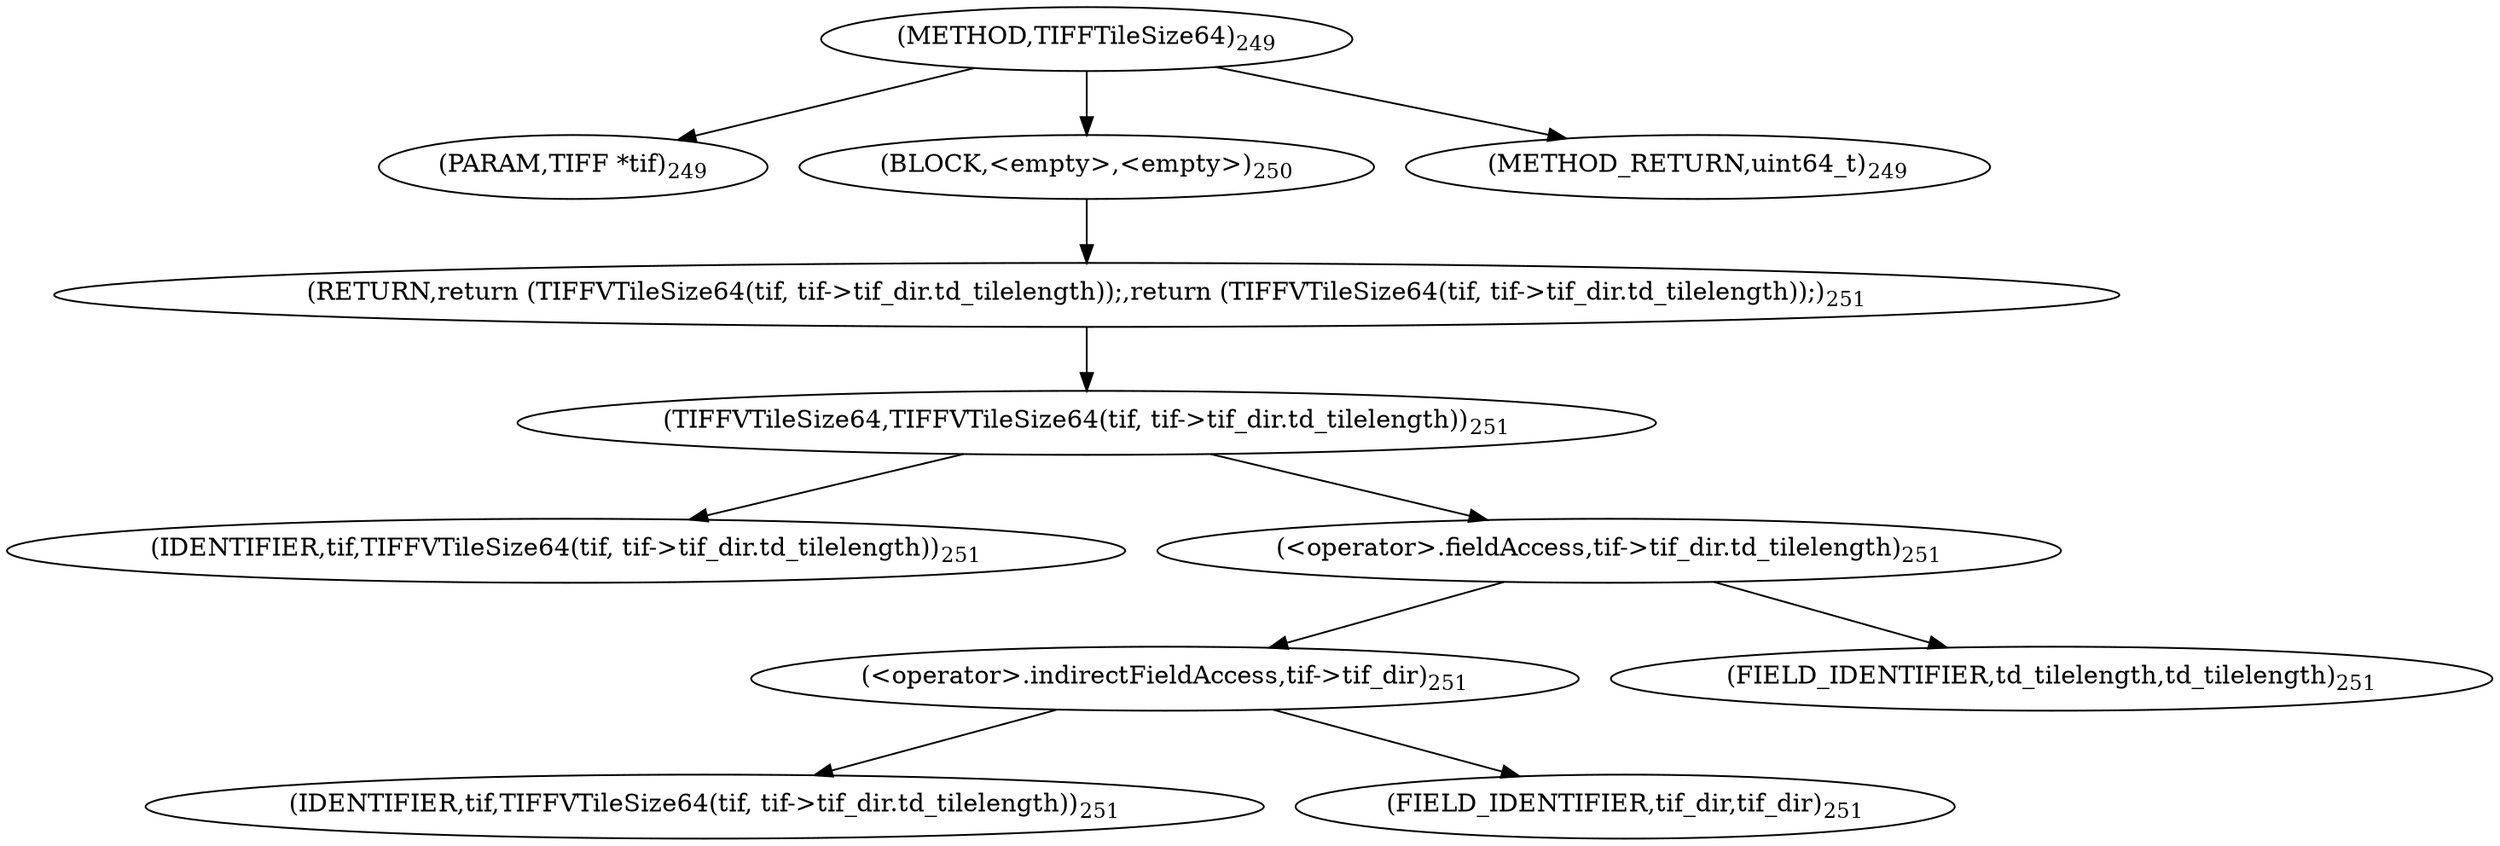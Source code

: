 digraph "TIFFTileSize64" {  
"29924" [label = <(METHOD,TIFFTileSize64)<SUB>249</SUB>> ]
"29925" [label = <(PARAM,TIFF *tif)<SUB>249</SUB>> ]
"29926" [label = <(BLOCK,&lt;empty&gt;,&lt;empty&gt;)<SUB>250</SUB>> ]
"29927" [label = <(RETURN,return (TIFFVTileSize64(tif, tif-&gt;tif_dir.td_tilelength));,return (TIFFVTileSize64(tif, tif-&gt;tif_dir.td_tilelength));)<SUB>251</SUB>> ]
"29928" [label = <(TIFFVTileSize64,TIFFVTileSize64(tif, tif-&gt;tif_dir.td_tilelength))<SUB>251</SUB>> ]
"29929" [label = <(IDENTIFIER,tif,TIFFVTileSize64(tif, tif-&gt;tif_dir.td_tilelength))<SUB>251</SUB>> ]
"29930" [label = <(&lt;operator&gt;.fieldAccess,tif-&gt;tif_dir.td_tilelength)<SUB>251</SUB>> ]
"29931" [label = <(&lt;operator&gt;.indirectFieldAccess,tif-&gt;tif_dir)<SUB>251</SUB>> ]
"29932" [label = <(IDENTIFIER,tif,TIFFVTileSize64(tif, tif-&gt;tif_dir.td_tilelength))<SUB>251</SUB>> ]
"29933" [label = <(FIELD_IDENTIFIER,tif_dir,tif_dir)<SUB>251</SUB>> ]
"29934" [label = <(FIELD_IDENTIFIER,td_tilelength,td_tilelength)<SUB>251</SUB>> ]
"29935" [label = <(METHOD_RETURN,uint64_t)<SUB>249</SUB>> ]
  "29924" -> "29925" 
  "29924" -> "29926" 
  "29924" -> "29935" 
  "29926" -> "29927" 
  "29927" -> "29928" 
  "29928" -> "29929" 
  "29928" -> "29930" 
  "29930" -> "29931" 
  "29930" -> "29934" 
  "29931" -> "29932" 
  "29931" -> "29933" 
}
